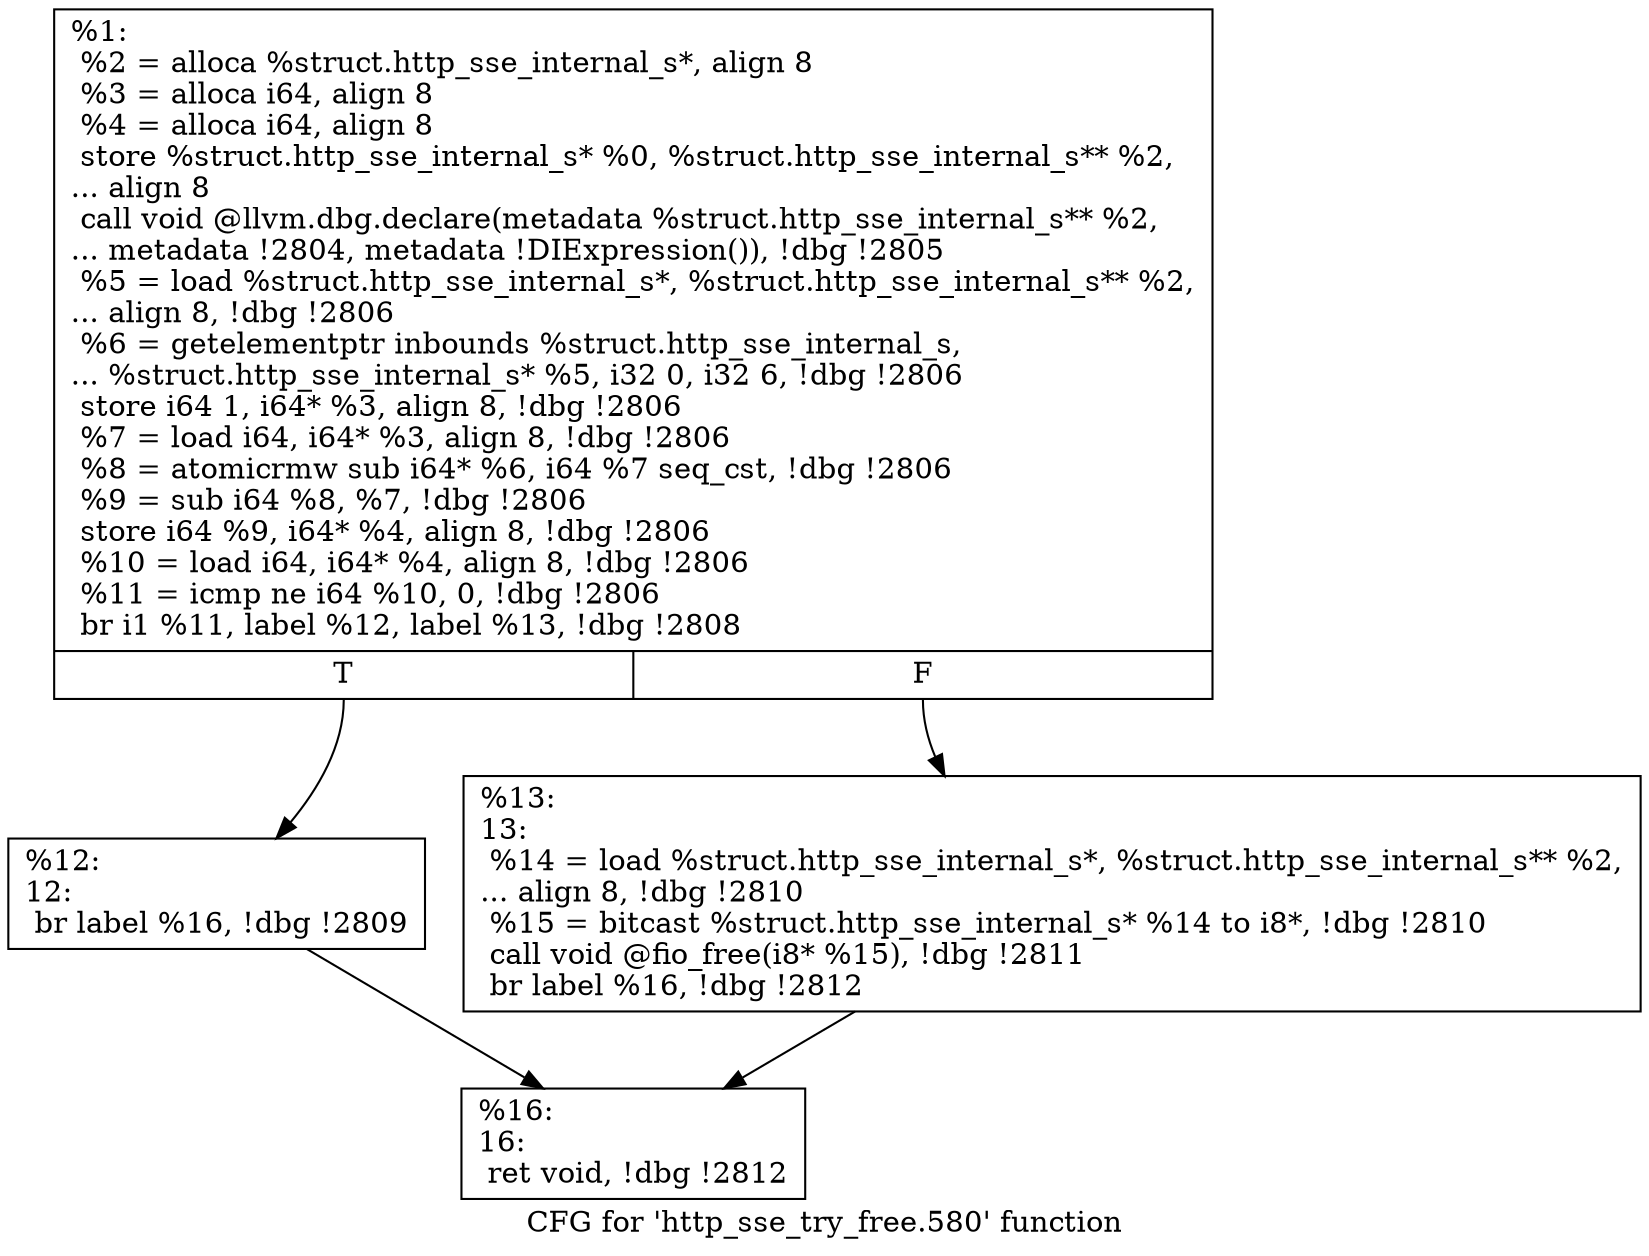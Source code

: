 digraph "CFG for 'http_sse_try_free.580' function" {
	label="CFG for 'http_sse_try_free.580' function";

	Node0x5568523a1900 [shape=record,label="{%1:\l  %2 = alloca %struct.http_sse_internal_s*, align 8\l  %3 = alloca i64, align 8\l  %4 = alloca i64, align 8\l  store %struct.http_sse_internal_s* %0, %struct.http_sse_internal_s** %2,\l... align 8\l  call void @llvm.dbg.declare(metadata %struct.http_sse_internal_s** %2,\l... metadata !2804, metadata !DIExpression()), !dbg !2805\l  %5 = load %struct.http_sse_internal_s*, %struct.http_sse_internal_s** %2,\l... align 8, !dbg !2806\l  %6 = getelementptr inbounds %struct.http_sse_internal_s,\l... %struct.http_sse_internal_s* %5, i32 0, i32 6, !dbg !2806\l  store i64 1, i64* %3, align 8, !dbg !2806\l  %7 = load i64, i64* %3, align 8, !dbg !2806\l  %8 = atomicrmw sub i64* %6, i64 %7 seq_cst, !dbg !2806\l  %9 = sub i64 %8, %7, !dbg !2806\l  store i64 %9, i64* %4, align 8, !dbg !2806\l  %10 = load i64, i64* %4, align 8, !dbg !2806\l  %11 = icmp ne i64 %10, 0, !dbg !2806\l  br i1 %11, label %12, label %13, !dbg !2808\l|{<s0>T|<s1>F}}"];
	Node0x5568523a1900:s0 -> Node0x5568523a4430;
	Node0x5568523a1900:s1 -> Node0x5568523a4480;
	Node0x5568523a4430 [shape=record,label="{%12:\l12:                                               \l  br label %16, !dbg !2809\l}"];
	Node0x5568523a4430 -> Node0x5568523a44d0;
	Node0x5568523a4480 [shape=record,label="{%13:\l13:                                               \l  %14 = load %struct.http_sse_internal_s*, %struct.http_sse_internal_s** %2,\l... align 8, !dbg !2810\l  %15 = bitcast %struct.http_sse_internal_s* %14 to i8*, !dbg !2810\l  call void @fio_free(i8* %15), !dbg !2811\l  br label %16, !dbg !2812\l}"];
	Node0x5568523a4480 -> Node0x5568523a44d0;
	Node0x5568523a44d0 [shape=record,label="{%16:\l16:                                               \l  ret void, !dbg !2812\l}"];
}
